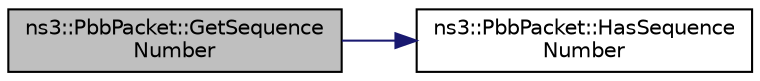 digraph "ns3::PbbPacket::GetSequenceNumber"
{
 // LATEX_PDF_SIZE
  edge [fontname="Helvetica",fontsize="10",labelfontname="Helvetica",labelfontsize="10"];
  node [fontname="Helvetica",fontsize="10",shape=record];
  rankdir="LR";
  Node1 [label="ns3::PbbPacket::GetSequence\lNumber",height=0.2,width=0.4,color="black", fillcolor="grey75", style="filled", fontcolor="black",tooltip=" "];
  Node1 -> Node2 [color="midnightblue",fontsize="10",style="solid",fontname="Helvetica"];
  Node2 [label="ns3::PbbPacket::HasSequence\lNumber",height=0.2,width=0.4,color="black", fillcolor="white", style="filled",URL="$classns3_1_1_pbb_packet.html#a7a42b00f92e476df6233adf9e79a22f0",tooltip="Tests whether or not this packet has a sequence number."];
}
